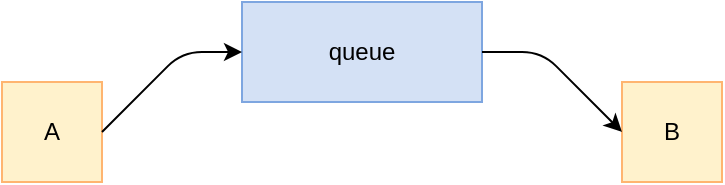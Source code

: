 <mxfile version="10.9.6" type="google"><diagram id="y9hzfK7Ta8yHCBsTJmj-" name="Page-1"><mxGraphModel dx="1026" dy="525" grid="1" gridSize="10" guides="1" tooltips="1" connect="1" arrows="1" fold="1" page="1" pageScale="1" pageWidth="826" pageHeight="1169" math="0" shadow="0"><root><mxCell id="0"/><mxCell id="1" parent="0"/><mxCell id="8URHZphxUmaAOOnBAheX-1" value="A" style="whiteSpace=wrap;html=1;aspect=fixed;fillColor=#FFF2CC;strokeColor=#FFB570;" vertex="1" parent="1"><mxGeometry x="120" y="120" width="50" height="50" as="geometry"/></mxCell><mxCell id="8URHZphxUmaAOOnBAheX-2" value="B" style="whiteSpace=wrap;html=1;aspect=fixed;fillColor=#FFF2CC;strokeColor=#FFB570;" vertex="1" parent="1"><mxGeometry x="430" y="120" width="50" height="50" as="geometry"/></mxCell><mxCell id="8URHZphxUmaAOOnBAheX-3" value="queue" style="rounded=0;whiteSpace=wrap;html=1;strokeColor=#7EA6E0;fillColor=#D4E1F5;" vertex="1" parent="1"><mxGeometry x="240" y="80" width="120" height="50" as="geometry"/></mxCell><mxCell id="8URHZphxUmaAOOnBAheX-5" value="" style="endArrow=classic;html=1;exitX=1;exitY=0.5;exitDx=0;exitDy=0;entryX=0;entryY=0.5;entryDx=0;entryDy=0;" edge="1" parent="1" source="8URHZphxUmaAOOnBAheX-1" target="8URHZphxUmaAOOnBAheX-3"><mxGeometry width="50" height="50" relative="1" as="geometry"><mxPoint x="120" y="250" as="sourcePoint"/><mxPoint x="170" y="200" as="targetPoint"/><Array as="points"><mxPoint x="210" y="105"/></Array></mxGeometry></mxCell><mxCell id="8URHZphxUmaAOOnBAheX-6" value="" style="endArrow=classic;html=1;exitX=1;exitY=0.5;exitDx=0;exitDy=0;entryX=0;entryY=0.5;entryDx=0;entryDy=0;" edge="1" parent="1" source="8URHZphxUmaAOOnBAheX-3" target="8URHZphxUmaAOOnBAheX-2"><mxGeometry width="50" height="50" relative="1" as="geometry"><mxPoint x="395" y="110" as="sourcePoint"/><mxPoint x="465" y="60" as="targetPoint"/><Array as="points"><mxPoint x="390" y="105"/></Array></mxGeometry></mxCell></root></mxGraphModel></diagram></mxfile>
